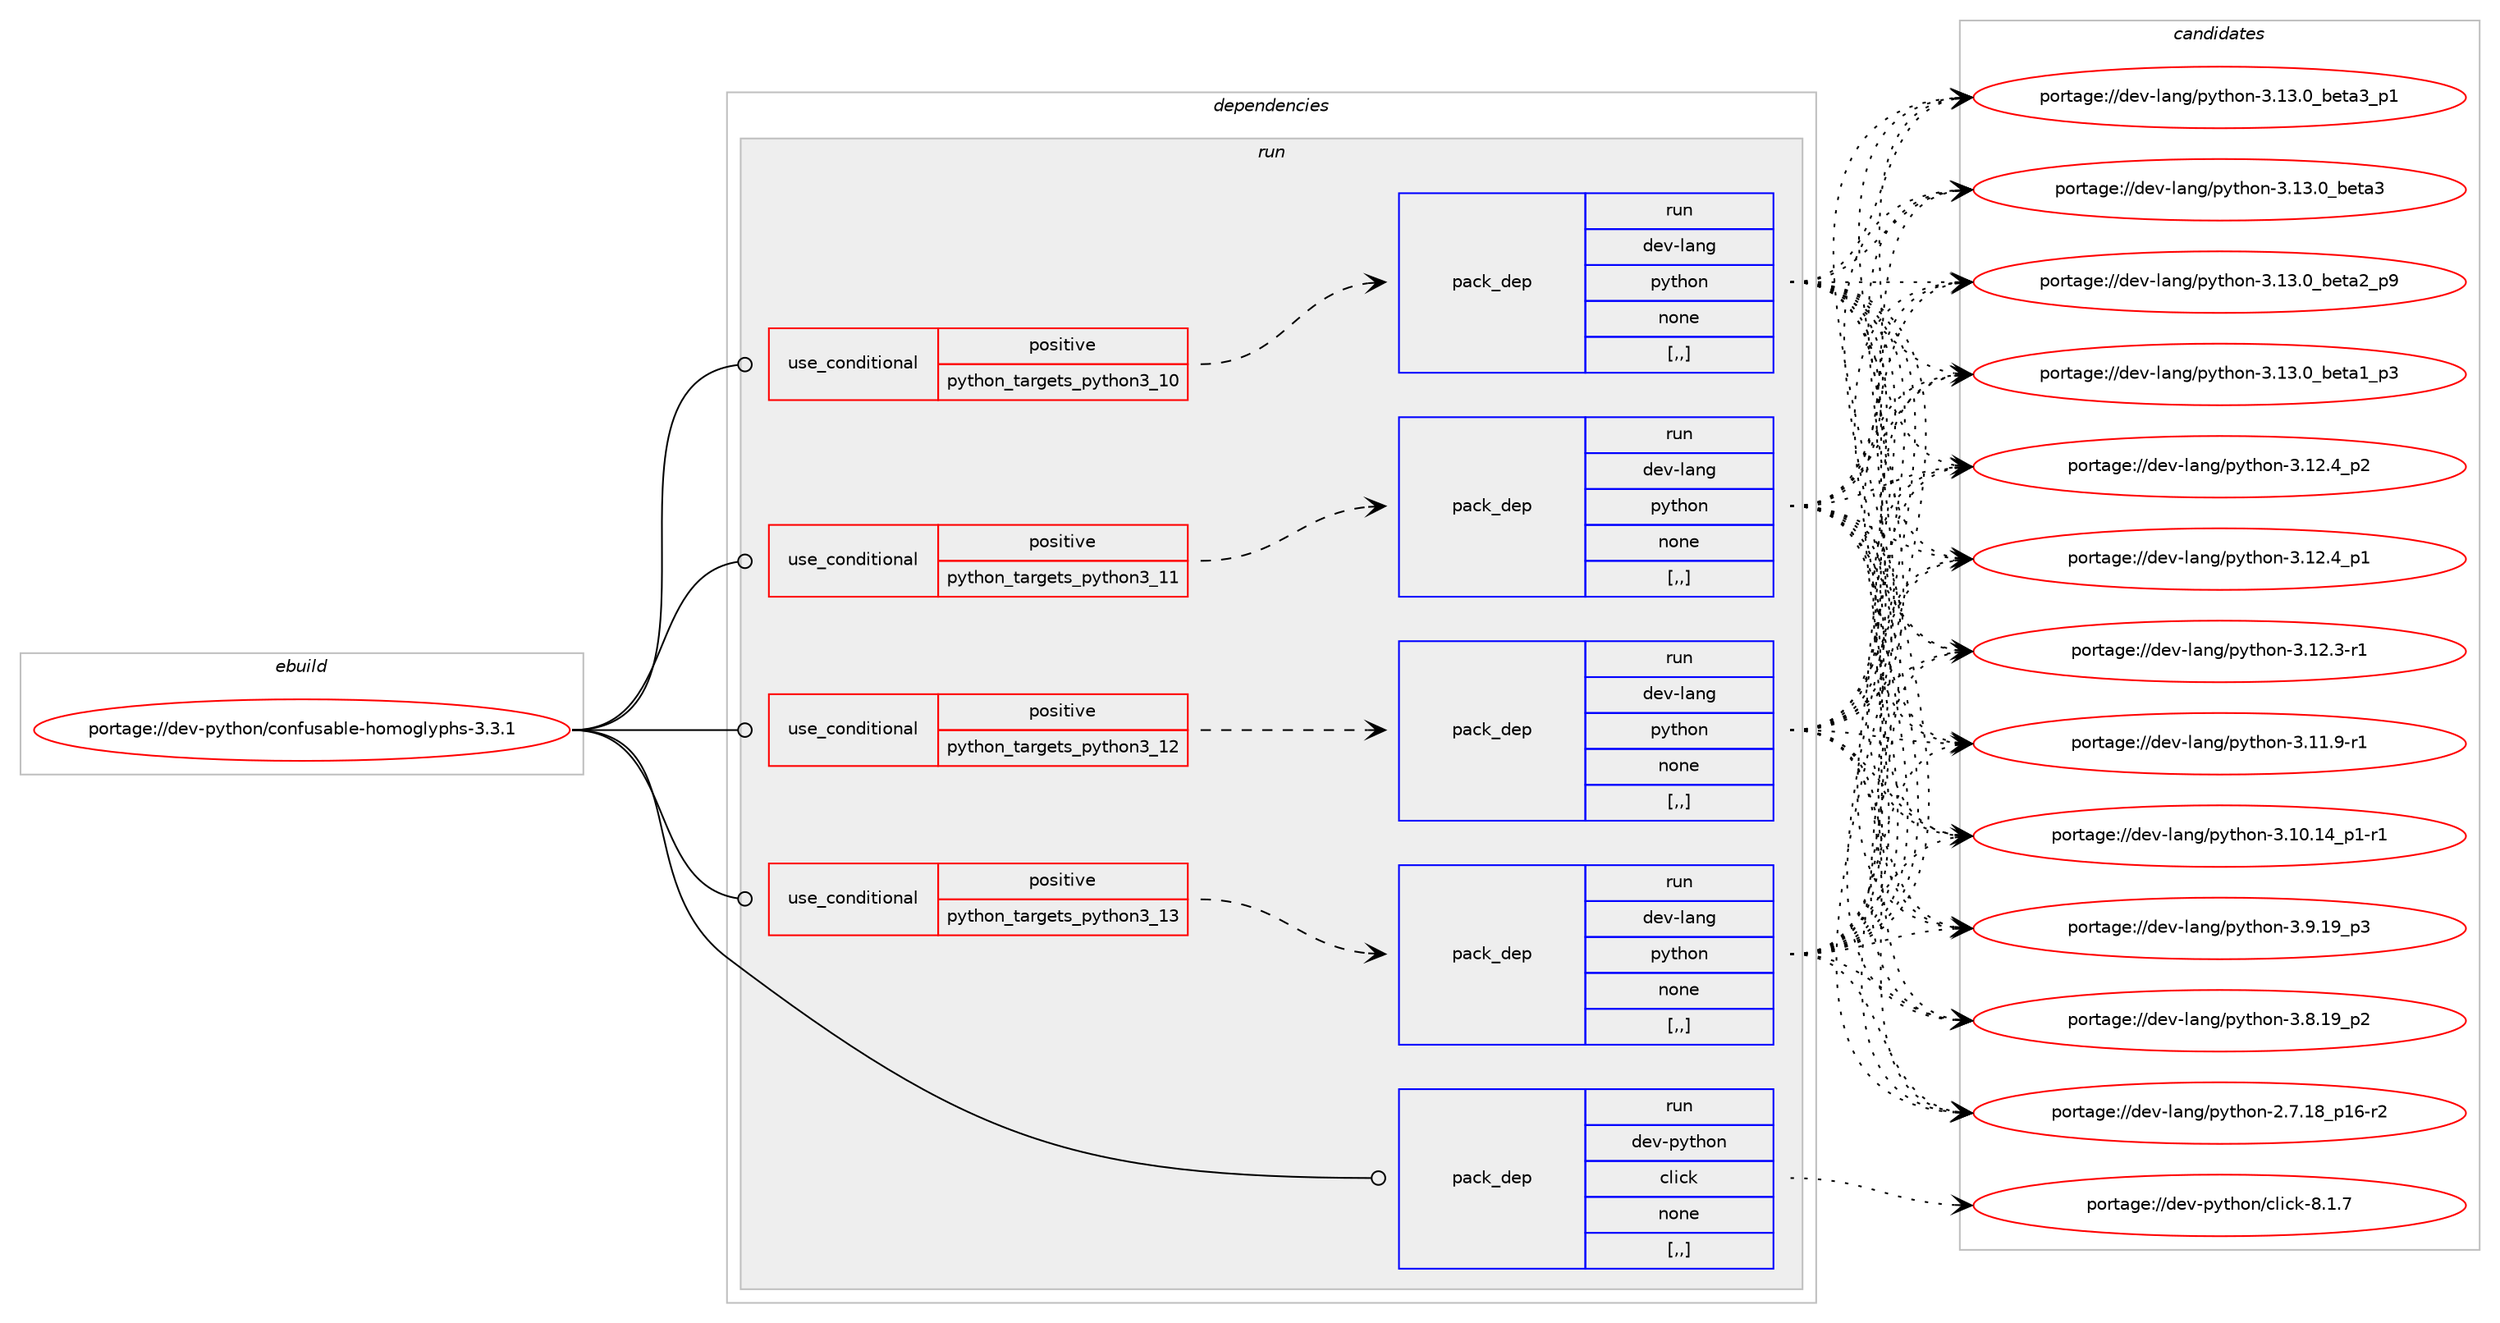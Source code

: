 digraph prolog {

# *************
# Graph options
# *************

newrank=true;
concentrate=true;
compound=true;
graph [rankdir=LR,fontname=Helvetica,fontsize=10,ranksep=1.5];#, ranksep=2.5, nodesep=0.2];
edge  [arrowhead=vee];
node  [fontname=Helvetica,fontsize=10];

# **********
# The ebuild
# **********

subgraph cluster_leftcol {
color=gray;
rank=same;
label=<<i>ebuild</i>>;
id [label="portage://dev-python/confusable-homoglyphs-3.3.1", color=red, width=4, href="../dev-python/confusable-homoglyphs-3.3.1.svg"];
}

# ****************
# The dependencies
# ****************

subgraph cluster_midcol {
color=gray;
label=<<i>dependencies</i>>;
subgraph cluster_compile {
fillcolor="#eeeeee";
style=filled;
label=<<i>compile</i>>;
}
subgraph cluster_compileandrun {
fillcolor="#eeeeee";
style=filled;
label=<<i>compile and run</i>>;
}
subgraph cluster_run {
fillcolor="#eeeeee";
style=filled;
label=<<i>run</i>>;
subgraph cond31509 {
dependency143062 [label=<<TABLE BORDER="0" CELLBORDER="1" CELLSPACING="0" CELLPADDING="4"><TR><TD ROWSPAN="3" CELLPADDING="10">use_conditional</TD></TR><TR><TD>positive</TD></TR><TR><TD>python_targets_python3_10</TD></TR></TABLE>>, shape=none, color=red];
subgraph pack110321 {
dependency143063 [label=<<TABLE BORDER="0" CELLBORDER="1" CELLSPACING="0" CELLPADDING="4" WIDTH="220"><TR><TD ROWSPAN="6" CELLPADDING="30">pack_dep</TD></TR><TR><TD WIDTH="110">run</TD></TR><TR><TD>dev-lang</TD></TR><TR><TD>python</TD></TR><TR><TD>none</TD></TR><TR><TD>[,,]</TD></TR></TABLE>>, shape=none, color=blue];
}
dependency143062:e -> dependency143063:w [weight=20,style="dashed",arrowhead="vee"];
}
id:e -> dependency143062:w [weight=20,style="solid",arrowhead="odot"];
subgraph cond31510 {
dependency143064 [label=<<TABLE BORDER="0" CELLBORDER="1" CELLSPACING="0" CELLPADDING="4"><TR><TD ROWSPAN="3" CELLPADDING="10">use_conditional</TD></TR><TR><TD>positive</TD></TR><TR><TD>python_targets_python3_11</TD></TR></TABLE>>, shape=none, color=red];
subgraph pack110322 {
dependency143065 [label=<<TABLE BORDER="0" CELLBORDER="1" CELLSPACING="0" CELLPADDING="4" WIDTH="220"><TR><TD ROWSPAN="6" CELLPADDING="30">pack_dep</TD></TR><TR><TD WIDTH="110">run</TD></TR><TR><TD>dev-lang</TD></TR><TR><TD>python</TD></TR><TR><TD>none</TD></TR><TR><TD>[,,]</TD></TR></TABLE>>, shape=none, color=blue];
}
dependency143064:e -> dependency143065:w [weight=20,style="dashed",arrowhead="vee"];
}
id:e -> dependency143064:w [weight=20,style="solid",arrowhead="odot"];
subgraph cond31511 {
dependency143066 [label=<<TABLE BORDER="0" CELLBORDER="1" CELLSPACING="0" CELLPADDING="4"><TR><TD ROWSPAN="3" CELLPADDING="10">use_conditional</TD></TR><TR><TD>positive</TD></TR><TR><TD>python_targets_python3_12</TD></TR></TABLE>>, shape=none, color=red];
subgraph pack110323 {
dependency143067 [label=<<TABLE BORDER="0" CELLBORDER="1" CELLSPACING="0" CELLPADDING="4" WIDTH="220"><TR><TD ROWSPAN="6" CELLPADDING="30">pack_dep</TD></TR><TR><TD WIDTH="110">run</TD></TR><TR><TD>dev-lang</TD></TR><TR><TD>python</TD></TR><TR><TD>none</TD></TR><TR><TD>[,,]</TD></TR></TABLE>>, shape=none, color=blue];
}
dependency143066:e -> dependency143067:w [weight=20,style="dashed",arrowhead="vee"];
}
id:e -> dependency143066:w [weight=20,style="solid",arrowhead="odot"];
subgraph cond31512 {
dependency143068 [label=<<TABLE BORDER="0" CELLBORDER="1" CELLSPACING="0" CELLPADDING="4"><TR><TD ROWSPAN="3" CELLPADDING="10">use_conditional</TD></TR><TR><TD>positive</TD></TR><TR><TD>python_targets_python3_13</TD></TR></TABLE>>, shape=none, color=red];
subgraph pack110324 {
dependency143069 [label=<<TABLE BORDER="0" CELLBORDER="1" CELLSPACING="0" CELLPADDING="4" WIDTH="220"><TR><TD ROWSPAN="6" CELLPADDING="30">pack_dep</TD></TR><TR><TD WIDTH="110">run</TD></TR><TR><TD>dev-lang</TD></TR><TR><TD>python</TD></TR><TR><TD>none</TD></TR><TR><TD>[,,]</TD></TR></TABLE>>, shape=none, color=blue];
}
dependency143068:e -> dependency143069:w [weight=20,style="dashed",arrowhead="vee"];
}
id:e -> dependency143068:w [weight=20,style="solid",arrowhead="odot"];
subgraph pack110325 {
dependency143070 [label=<<TABLE BORDER="0" CELLBORDER="1" CELLSPACING="0" CELLPADDING="4" WIDTH="220"><TR><TD ROWSPAN="6" CELLPADDING="30">pack_dep</TD></TR><TR><TD WIDTH="110">run</TD></TR><TR><TD>dev-python</TD></TR><TR><TD>click</TD></TR><TR><TD>none</TD></TR><TR><TD>[,,]</TD></TR></TABLE>>, shape=none, color=blue];
}
id:e -> dependency143070:w [weight=20,style="solid",arrowhead="odot"];
}
}

# **************
# The candidates
# **************

subgraph cluster_choices {
rank=same;
color=gray;
label=<<i>candidates</i>>;

subgraph choice110321 {
color=black;
nodesep=1;
choice10010111845108971101034711212111610411111045514649514648959810111697519511249 [label="portage://dev-lang/python-3.13.0_beta3_p1", color=red, width=4,href="../dev-lang/python-3.13.0_beta3_p1.svg"];
choice1001011184510897110103471121211161041111104551464951464895981011169751 [label="portage://dev-lang/python-3.13.0_beta3", color=red, width=4,href="../dev-lang/python-3.13.0_beta3.svg"];
choice10010111845108971101034711212111610411111045514649514648959810111697509511257 [label="portage://dev-lang/python-3.13.0_beta2_p9", color=red, width=4,href="../dev-lang/python-3.13.0_beta2_p9.svg"];
choice10010111845108971101034711212111610411111045514649514648959810111697499511251 [label="portage://dev-lang/python-3.13.0_beta1_p3", color=red, width=4,href="../dev-lang/python-3.13.0_beta1_p3.svg"];
choice100101118451089711010347112121116104111110455146495046529511250 [label="portage://dev-lang/python-3.12.4_p2", color=red, width=4,href="../dev-lang/python-3.12.4_p2.svg"];
choice100101118451089711010347112121116104111110455146495046529511249 [label="portage://dev-lang/python-3.12.4_p1", color=red, width=4,href="../dev-lang/python-3.12.4_p1.svg"];
choice100101118451089711010347112121116104111110455146495046514511449 [label="portage://dev-lang/python-3.12.3-r1", color=red, width=4,href="../dev-lang/python-3.12.3-r1.svg"];
choice100101118451089711010347112121116104111110455146494946574511449 [label="portage://dev-lang/python-3.11.9-r1", color=red, width=4,href="../dev-lang/python-3.11.9-r1.svg"];
choice100101118451089711010347112121116104111110455146494846495295112494511449 [label="portage://dev-lang/python-3.10.14_p1-r1", color=red, width=4,href="../dev-lang/python-3.10.14_p1-r1.svg"];
choice100101118451089711010347112121116104111110455146574649579511251 [label="portage://dev-lang/python-3.9.19_p3", color=red, width=4,href="../dev-lang/python-3.9.19_p3.svg"];
choice100101118451089711010347112121116104111110455146564649579511250 [label="portage://dev-lang/python-3.8.19_p2", color=red, width=4,href="../dev-lang/python-3.8.19_p2.svg"];
choice100101118451089711010347112121116104111110455046554649569511249544511450 [label="portage://dev-lang/python-2.7.18_p16-r2", color=red, width=4,href="../dev-lang/python-2.7.18_p16-r2.svg"];
dependency143063:e -> choice10010111845108971101034711212111610411111045514649514648959810111697519511249:w [style=dotted,weight="100"];
dependency143063:e -> choice1001011184510897110103471121211161041111104551464951464895981011169751:w [style=dotted,weight="100"];
dependency143063:e -> choice10010111845108971101034711212111610411111045514649514648959810111697509511257:w [style=dotted,weight="100"];
dependency143063:e -> choice10010111845108971101034711212111610411111045514649514648959810111697499511251:w [style=dotted,weight="100"];
dependency143063:e -> choice100101118451089711010347112121116104111110455146495046529511250:w [style=dotted,weight="100"];
dependency143063:e -> choice100101118451089711010347112121116104111110455146495046529511249:w [style=dotted,weight="100"];
dependency143063:e -> choice100101118451089711010347112121116104111110455146495046514511449:w [style=dotted,weight="100"];
dependency143063:e -> choice100101118451089711010347112121116104111110455146494946574511449:w [style=dotted,weight="100"];
dependency143063:e -> choice100101118451089711010347112121116104111110455146494846495295112494511449:w [style=dotted,weight="100"];
dependency143063:e -> choice100101118451089711010347112121116104111110455146574649579511251:w [style=dotted,weight="100"];
dependency143063:e -> choice100101118451089711010347112121116104111110455146564649579511250:w [style=dotted,weight="100"];
dependency143063:e -> choice100101118451089711010347112121116104111110455046554649569511249544511450:w [style=dotted,weight="100"];
}
subgraph choice110322 {
color=black;
nodesep=1;
choice10010111845108971101034711212111610411111045514649514648959810111697519511249 [label="portage://dev-lang/python-3.13.0_beta3_p1", color=red, width=4,href="../dev-lang/python-3.13.0_beta3_p1.svg"];
choice1001011184510897110103471121211161041111104551464951464895981011169751 [label="portage://dev-lang/python-3.13.0_beta3", color=red, width=4,href="../dev-lang/python-3.13.0_beta3.svg"];
choice10010111845108971101034711212111610411111045514649514648959810111697509511257 [label="portage://dev-lang/python-3.13.0_beta2_p9", color=red, width=4,href="../dev-lang/python-3.13.0_beta2_p9.svg"];
choice10010111845108971101034711212111610411111045514649514648959810111697499511251 [label="portage://dev-lang/python-3.13.0_beta1_p3", color=red, width=4,href="../dev-lang/python-3.13.0_beta1_p3.svg"];
choice100101118451089711010347112121116104111110455146495046529511250 [label="portage://dev-lang/python-3.12.4_p2", color=red, width=4,href="../dev-lang/python-3.12.4_p2.svg"];
choice100101118451089711010347112121116104111110455146495046529511249 [label="portage://dev-lang/python-3.12.4_p1", color=red, width=4,href="../dev-lang/python-3.12.4_p1.svg"];
choice100101118451089711010347112121116104111110455146495046514511449 [label="portage://dev-lang/python-3.12.3-r1", color=red, width=4,href="../dev-lang/python-3.12.3-r1.svg"];
choice100101118451089711010347112121116104111110455146494946574511449 [label="portage://dev-lang/python-3.11.9-r1", color=red, width=4,href="../dev-lang/python-3.11.9-r1.svg"];
choice100101118451089711010347112121116104111110455146494846495295112494511449 [label="portage://dev-lang/python-3.10.14_p1-r1", color=red, width=4,href="../dev-lang/python-3.10.14_p1-r1.svg"];
choice100101118451089711010347112121116104111110455146574649579511251 [label="portage://dev-lang/python-3.9.19_p3", color=red, width=4,href="../dev-lang/python-3.9.19_p3.svg"];
choice100101118451089711010347112121116104111110455146564649579511250 [label="portage://dev-lang/python-3.8.19_p2", color=red, width=4,href="../dev-lang/python-3.8.19_p2.svg"];
choice100101118451089711010347112121116104111110455046554649569511249544511450 [label="portage://dev-lang/python-2.7.18_p16-r2", color=red, width=4,href="../dev-lang/python-2.7.18_p16-r2.svg"];
dependency143065:e -> choice10010111845108971101034711212111610411111045514649514648959810111697519511249:w [style=dotted,weight="100"];
dependency143065:e -> choice1001011184510897110103471121211161041111104551464951464895981011169751:w [style=dotted,weight="100"];
dependency143065:e -> choice10010111845108971101034711212111610411111045514649514648959810111697509511257:w [style=dotted,weight="100"];
dependency143065:e -> choice10010111845108971101034711212111610411111045514649514648959810111697499511251:w [style=dotted,weight="100"];
dependency143065:e -> choice100101118451089711010347112121116104111110455146495046529511250:w [style=dotted,weight="100"];
dependency143065:e -> choice100101118451089711010347112121116104111110455146495046529511249:w [style=dotted,weight="100"];
dependency143065:e -> choice100101118451089711010347112121116104111110455146495046514511449:w [style=dotted,weight="100"];
dependency143065:e -> choice100101118451089711010347112121116104111110455146494946574511449:w [style=dotted,weight="100"];
dependency143065:e -> choice100101118451089711010347112121116104111110455146494846495295112494511449:w [style=dotted,weight="100"];
dependency143065:e -> choice100101118451089711010347112121116104111110455146574649579511251:w [style=dotted,weight="100"];
dependency143065:e -> choice100101118451089711010347112121116104111110455146564649579511250:w [style=dotted,weight="100"];
dependency143065:e -> choice100101118451089711010347112121116104111110455046554649569511249544511450:w [style=dotted,weight="100"];
}
subgraph choice110323 {
color=black;
nodesep=1;
choice10010111845108971101034711212111610411111045514649514648959810111697519511249 [label="portage://dev-lang/python-3.13.0_beta3_p1", color=red, width=4,href="../dev-lang/python-3.13.0_beta3_p1.svg"];
choice1001011184510897110103471121211161041111104551464951464895981011169751 [label="portage://dev-lang/python-3.13.0_beta3", color=red, width=4,href="../dev-lang/python-3.13.0_beta3.svg"];
choice10010111845108971101034711212111610411111045514649514648959810111697509511257 [label="portage://dev-lang/python-3.13.0_beta2_p9", color=red, width=4,href="../dev-lang/python-3.13.0_beta2_p9.svg"];
choice10010111845108971101034711212111610411111045514649514648959810111697499511251 [label="portage://dev-lang/python-3.13.0_beta1_p3", color=red, width=4,href="../dev-lang/python-3.13.0_beta1_p3.svg"];
choice100101118451089711010347112121116104111110455146495046529511250 [label="portage://dev-lang/python-3.12.4_p2", color=red, width=4,href="../dev-lang/python-3.12.4_p2.svg"];
choice100101118451089711010347112121116104111110455146495046529511249 [label="portage://dev-lang/python-3.12.4_p1", color=red, width=4,href="../dev-lang/python-3.12.4_p1.svg"];
choice100101118451089711010347112121116104111110455146495046514511449 [label="portage://dev-lang/python-3.12.3-r1", color=red, width=4,href="../dev-lang/python-3.12.3-r1.svg"];
choice100101118451089711010347112121116104111110455146494946574511449 [label="portage://dev-lang/python-3.11.9-r1", color=red, width=4,href="../dev-lang/python-3.11.9-r1.svg"];
choice100101118451089711010347112121116104111110455146494846495295112494511449 [label="portage://dev-lang/python-3.10.14_p1-r1", color=red, width=4,href="../dev-lang/python-3.10.14_p1-r1.svg"];
choice100101118451089711010347112121116104111110455146574649579511251 [label="portage://dev-lang/python-3.9.19_p3", color=red, width=4,href="../dev-lang/python-3.9.19_p3.svg"];
choice100101118451089711010347112121116104111110455146564649579511250 [label="portage://dev-lang/python-3.8.19_p2", color=red, width=4,href="../dev-lang/python-3.8.19_p2.svg"];
choice100101118451089711010347112121116104111110455046554649569511249544511450 [label="portage://dev-lang/python-2.7.18_p16-r2", color=red, width=4,href="../dev-lang/python-2.7.18_p16-r2.svg"];
dependency143067:e -> choice10010111845108971101034711212111610411111045514649514648959810111697519511249:w [style=dotted,weight="100"];
dependency143067:e -> choice1001011184510897110103471121211161041111104551464951464895981011169751:w [style=dotted,weight="100"];
dependency143067:e -> choice10010111845108971101034711212111610411111045514649514648959810111697509511257:w [style=dotted,weight="100"];
dependency143067:e -> choice10010111845108971101034711212111610411111045514649514648959810111697499511251:w [style=dotted,weight="100"];
dependency143067:e -> choice100101118451089711010347112121116104111110455146495046529511250:w [style=dotted,weight="100"];
dependency143067:e -> choice100101118451089711010347112121116104111110455146495046529511249:w [style=dotted,weight="100"];
dependency143067:e -> choice100101118451089711010347112121116104111110455146495046514511449:w [style=dotted,weight="100"];
dependency143067:e -> choice100101118451089711010347112121116104111110455146494946574511449:w [style=dotted,weight="100"];
dependency143067:e -> choice100101118451089711010347112121116104111110455146494846495295112494511449:w [style=dotted,weight="100"];
dependency143067:e -> choice100101118451089711010347112121116104111110455146574649579511251:w [style=dotted,weight="100"];
dependency143067:e -> choice100101118451089711010347112121116104111110455146564649579511250:w [style=dotted,weight="100"];
dependency143067:e -> choice100101118451089711010347112121116104111110455046554649569511249544511450:w [style=dotted,weight="100"];
}
subgraph choice110324 {
color=black;
nodesep=1;
choice10010111845108971101034711212111610411111045514649514648959810111697519511249 [label="portage://dev-lang/python-3.13.0_beta3_p1", color=red, width=4,href="../dev-lang/python-3.13.0_beta3_p1.svg"];
choice1001011184510897110103471121211161041111104551464951464895981011169751 [label="portage://dev-lang/python-3.13.0_beta3", color=red, width=4,href="../dev-lang/python-3.13.0_beta3.svg"];
choice10010111845108971101034711212111610411111045514649514648959810111697509511257 [label="portage://dev-lang/python-3.13.0_beta2_p9", color=red, width=4,href="../dev-lang/python-3.13.0_beta2_p9.svg"];
choice10010111845108971101034711212111610411111045514649514648959810111697499511251 [label="portage://dev-lang/python-3.13.0_beta1_p3", color=red, width=4,href="../dev-lang/python-3.13.0_beta1_p3.svg"];
choice100101118451089711010347112121116104111110455146495046529511250 [label="portage://dev-lang/python-3.12.4_p2", color=red, width=4,href="../dev-lang/python-3.12.4_p2.svg"];
choice100101118451089711010347112121116104111110455146495046529511249 [label="portage://dev-lang/python-3.12.4_p1", color=red, width=4,href="../dev-lang/python-3.12.4_p1.svg"];
choice100101118451089711010347112121116104111110455146495046514511449 [label="portage://dev-lang/python-3.12.3-r1", color=red, width=4,href="../dev-lang/python-3.12.3-r1.svg"];
choice100101118451089711010347112121116104111110455146494946574511449 [label="portage://dev-lang/python-3.11.9-r1", color=red, width=4,href="../dev-lang/python-3.11.9-r1.svg"];
choice100101118451089711010347112121116104111110455146494846495295112494511449 [label="portage://dev-lang/python-3.10.14_p1-r1", color=red, width=4,href="../dev-lang/python-3.10.14_p1-r1.svg"];
choice100101118451089711010347112121116104111110455146574649579511251 [label="portage://dev-lang/python-3.9.19_p3", color=red, width=4,href="../dev-lang/python-3.9.19_p3.svg"];
choice100101118451089711010347112121116104111110455146564649579511250 [label="portage://dev-lang/python-3.8.19_p2", color=red, width=4,href="../dev-lang/python-3.8.19_p2.svg"];
choice100101118451089711010347112121116104111110455046554649569511249544511450 [label="portage://dev-lang/python-2.7.18_p16-r2", color=red, width=4,href="../dev-lang/python-2.7.18_p16-r2.svg"];
dependency143069:e -> choice10010111845108971101034711212111610411111045514649514648959810111697519511249:w [style=dotted,weight="100"];
dependency143069:e -> choice1001011184510897110103471121211161041111104551464951464895981011169751:w [style=dotted,weight="100"];
dependency143069:e -> choice10010111845108971101034711212111610411111045514649514648959810111697509511257:w [style=dotted,weight="100"];
dependency143069:e -> choice10010111845108971101034711212111610411111045514649514648959810111697499511251:w [style=dotted,weight="100"];
dependency143069:e -> choice100101118451089711010347112121116104111110455146495046529511250:w [style=dotted,weight="100"];
dependency143069:e -> choice100101118451089711010347112121116104111110455146495046529511249:w [style=dotted,weight="100"];
dependency143069:e -> choice100101118451089711010347112121116104111110455146495046514511449:w [style=dotted,weight="100"];
dependency143069:e -> choice100101118451089711010347112121116104111110455146494946574511449:w [style=dotted,weight="100"];
dependency143069:e -> choice100101118451089711010347112121116104111110455146494846495295112494511449:w [style=dotted,weight="100"];
dependency143069:e -> choice100101118451089711010347112121116104111110455146574649579511251:w [style=dotted,weight="100"];
dependency143069:e -> choice100101118451089711010347112121116104111110455146564649579511250:w [style=dotted,weight="100"];
dependency143069:e -> choice100101118451089711010347112121116104111110455046554649569511249544511450:w [style=dotted,weight="100"];
}
subgraph choice110325 {
color=black;
nodesep=1;
choice10010111845112121116104111110479910810599107455646494655 [label="portage://dev-python/click-8.1.7", color=red, width=4,href="../dev-python/click-8.1.7.svg"];
dependency143070:e -> choice10010111845112121116104111110479910810599107455646494655:w [style=dotted,weight="100"];
}
}

}
